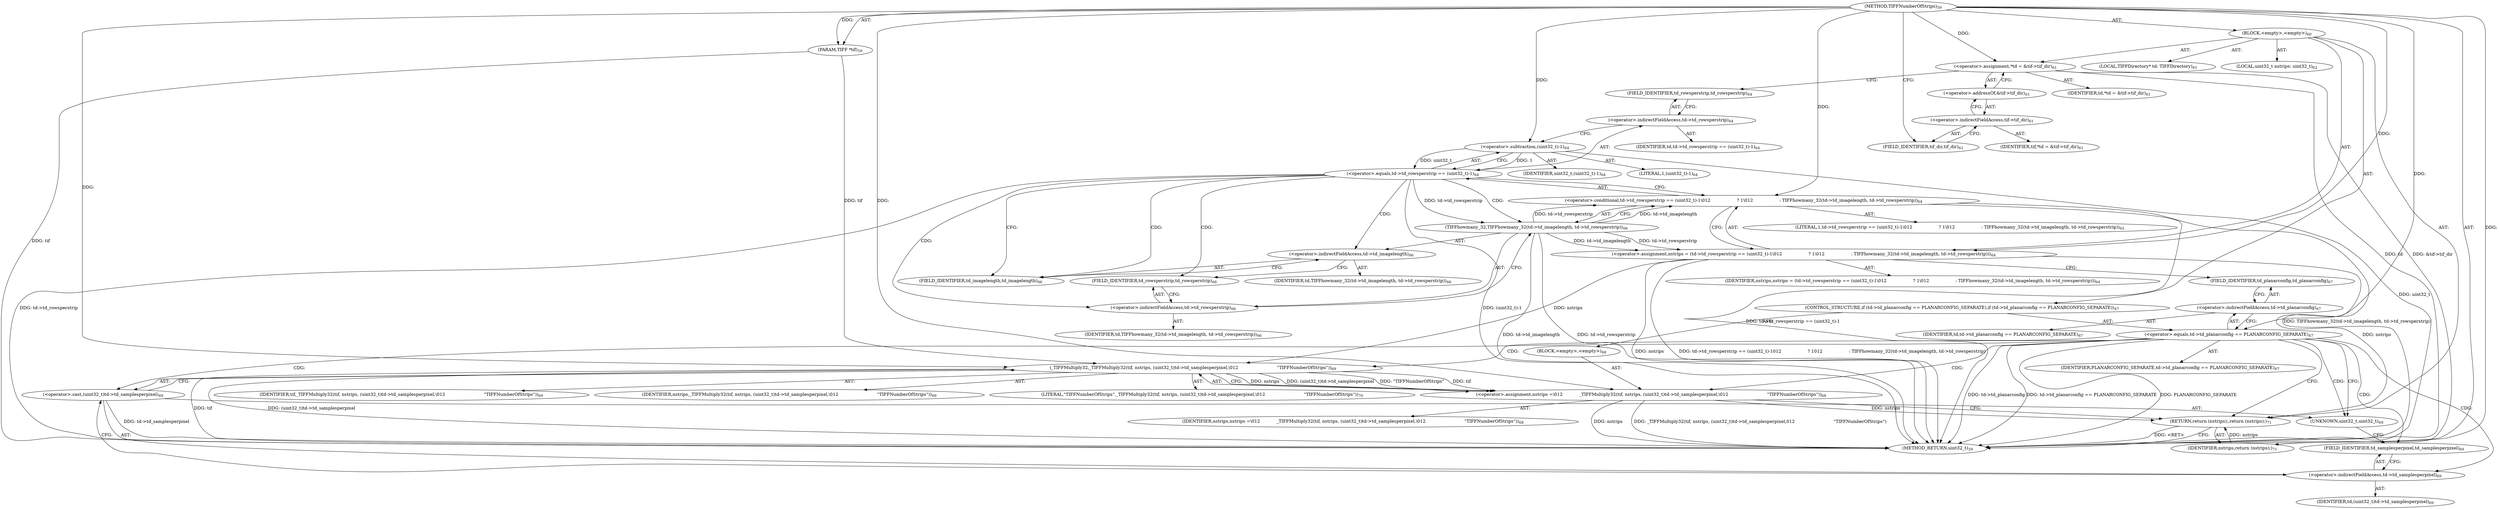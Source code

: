 digraph "TIFFNumberOfStrips" {  
"10982" [label = <(METHOD,TIFFNumberOfStrips)<SUB>59</SUB>> ]
"10983" [label = <(PARAM,TIFF *tif)<SUB>59</SUB>> ]
"10984" [label = <(BLOCK,&lt;empty&gt;,&lt;empty&gt;)<SUB>60</SUB>> ]
"10985" [label = <(LOCAL,TIFFDirectory* td: TIFFDirectory)<SUB>61</SUB>> ]
"10986" [label = <(&lt;operator&gt;.assignment,*td = &amp;tif-&gt;tif_dir)<SUB>61</SUB>> ]
"10987" [label = <(IDENTIFIER,td,*td = &amp;tif-&gt;tif_dir)<SUB>61</SUB>> ]
"10988" [label = <(&lt;operator&gt;.addressOf,&amp;tif-&gt;tif_dir)<SUB>61</SUB>> ]
"10989" [label = <(&lt;operator&gt;.indirectFieldAccess,tif-&gt;tif_dir)<SUB>61</SUB>> ]
"10990" [label = <(IDENTIFIER,tif,*td = &amp;tif-&gt;tif_dir)<SUB>61</SUB>> ]
"10991" [label = <(FIELD_IDENTIFIER,tif_dir,tif_dir)<SUB>61</SUB>> ]
"10992" [label = <(LOCAL,uint32_t nstrips: uint32_t)<SUB>62</SUB>> ]
"10993" [label = <(&lt;operator&gt;.assignment,nstrips = (td-&gt;td_rowsperstrip == (uint32_t)-1\012                   ? 1\012                   : TIFFhowmany_32(td-&gt;td_imagelength, td-&gt;td_rowsperstrip)))<SUB>64</SUB>> ]
"10994" [label = <(IDENTIFIER,nstrips,nstrips = (td-&gt;td_rowsperstrip == (uint32_t)-1\012                   ? 1\012                   : TIFFhowmany_32(td-&gt;td_imagelength, td-&gt;td_rowsperstrip)))<SUB>64</SUB>> ]
"10995" [label = <(&lt;operator&gt;.conditional,td-&gt;td_rowsperstrip == (uint32_t)-1\012                   ? 1\012                   : TIFFhowmany_32(td-&gt;td_imagelength, td-&gt;td_rowsperstrip))<SUB>64</SUB>> ]
"10996" [label = <(&lt;operator&gt;.equals,td-&gt;td_rowsperstrip == (uint32_t)-1)<SUB>64</SUB>> ]
"10997" [label = <(&lt;operator&gt;.indirectFieldAccess,td-&gt;td_rowsperstrip)<SUB>64</SUB>> ]
"10998" [label = <(IDENTIFIER,td,td-&gt;td_rowsperstrip == (uint32_t)-1)<SUB>64</SUB>> ]
"10999" [label = <(FIELD_IDENTIFIER,td_rowsperstrip,td_rowsperstrip)<SUB>64</SUB>> ]
"11000" [label = <(&lt;operator&gt;.subtraction,(uint32_t)-1)<SUB>64</SUB>> ]
"11001" [label = <(IDENTIFIER,uint32_t,(uint32_t)-1)<SUB>64</SUB>> ]
"11002" [label = <(LITERAL,1,(uint32_t)-1)<SUB>64</SUB>> ]
"11003" [label = <(LITERAL,1,td-&gt;td_rowsperstrip == (uint32_t)-1\012                   ? 1\012                   : TIFFhowmany_32(td-&gt;td_imagelength, td-&gt;td_rowsperstrip))<SUB>65</SUB>> ]
"11004" [label = <(TIFFhowmany_32,TIFFhowmany_32(td-&gt;td_imagelength, td-&gt;td_rowsperstrip))<SUB>66</SUB>> ]
"11005" [label = <(&lt;operator&gt;.indirectFieldAccess,td-&gt;td_imagelength)<SUB>66</SUB>> ]
"11006" [label = <(IDENTIFIER,td,TIFFhowmany_32(td-&gt;td_imagelength, td-&gt;td_rowsperstrip))<SUB>66</SUB>> ]
"11007" [label = <(FIELD_IDENTIFIER,td_imagelength,td_imagelength)<SUB>66</SUB>> ]
"11008" [label = <(&lt;operator&gt;.indirectFieldAccess,td-&gt;td_rowsperstrip)<SUB>66</SUB>> ]
"11009" [label = <(IDENTIFIER,td,TIFFhowmany_32(td-&gt;td_imagelength, td-&gt;td_rowsperstrip))<SUB>66</SUB>> ]
"11010" [label = <(FIELD_IDENTIFIER,td_rowsperstrip,td_rowsperstrip)<SUB>66</SUB>> ]
"11011" [label = <(CONTROL_STRUCTURE,if (td-&gt;td_planarconfig == PLANARCONFIG_SEPARATE),if (td-&gt;td_planarconfig == PLANARCONFIG_SEPARATE))<SUB>67</SUB>> ]
"11012" [label = <(&lt;operator&gt;.equals,td-&gt;td_planarconfig == PLANARCONFIG_SEPARATE)<SUB>67</SUB>> ]
"11013" [label = <(&lt;operator&gt;.indirectFieldAccess,td-&gt;td_planarconfig)<SUB>67</SUB>> ]
"11014" [label = <(IDENTIFIER,td,td-&gt;td_planarconfig == PLANARCONFIG_SEPARATE)<SUB>67</SUB>> ]
"11015" [label = <(FIELD_IDENTIFIER,td_planarconfig,td_planarconfig)<SUB>67</SUB>> ]
"11016" [label = <(IDENTIFIER,PLANARCONFIG_SEPARATE,td-&gt;td_planarconfig == PLANARCONFIG_SEPARATE)<SUB>67</SUB>> ]
"11017" [label = <(BLOCK,&lt;empty&gt;,&lt;empty&gt;)<SUB>68</SUB>> ]
"11018" [label = <(&lt;operator&gt;.assignment,nstrips =\012            _TIFFMultiply32(tif, nstrips, (uint32_t)td-&gt;td_samplesperpixel,\012                            &quot;TIFFNumberOfStrips&quot;))<SUB>68</SUB>> ]
"11019" [label = <(IDENTIFIER,nstrips,nstrips =\012            _TIFFMultiply32(tif, nstrips, (uint32_t)td-&gt;td_samplesperpixel,\012                            &quot;TIFFNumberOfStrips&quot;))<SUB>68</SUB>> ]
"11020" [label = <(_TIFFMultiply32,_TIFFMultiply32(tif, nstrips, (uint32_t)td-&gt;td_samplesperpixel,\012                            &quot;TIFFNumberOfStrips&quot;))<SUB>69</SUB>> ]
"11021" [label = <(IDENTIFIER,tif,_TIFFMultiply32(tif, nstrips, (uint32_t)td-&gt;td_samplesperpixel,\012                            &quot;TIFFNumberOfStrips&quot;))<SUB>69</SUB>> ]
"11022" [label = <(IDENTIFIER,nstrips,_TIFFMultiply32(tif, nstrips, (uint32_t)td-&gt;td_samplesperpixel,\012                            &quot;TIFFNumberOfStrips&quot;))<SUB>69</SUB>> ]
"11023" [label = <(&lt;operator&gt;.cast,(uint32_t)td-&gt;td_samplesperpixel)<SUB>69</SUB>> ]
"11024" [label = <(UNKNOWN,uint32_t,uint32_t)<SUB>69</SUB>> ]
"11025" [label = <(&lt;operator&gt;.indirectFieldAccess,td-&gt;td_samplesperpixel)<SUB>69</SUB>> ]
"11026" [label = <(IDENTIFIER,td,(uint32_t)td-&gt;td_samplesperpixel)<SUB>69</SUB>> ]
"11027" [label = <(FIELD_IDENTIFIER,td_samplesperpixel,td_samplesperpixel)<SUB>69</SUB>> ]
"11028" [label = <(LITERAL,&quot;TIFFNumberOfStrips&quot;,_TIFFMultiply32(tif, nstrips, (uint32_t)td-&gt;td_samplesperpixel,\012                            &quot;TIFFNumberOfStrips&quot;))<SUB>70</SUB>> ]
"11029" [label = <(RETURN,return (nstrips);,return (nstrips);)<SUB>71</SUB>> ]
"11030" [label = <(IDENTIFIER,nstrips,return (nstrips);)<SUB>71</SUB>> ]
"11031" [label = <(METHOD_RETURN,uint32_t)<SUB>59</SUB>> ]
  "10982" -> "10983"  [ label = "AST: "] 
  "10982" -> "10984"  [ label = "AST: "] 
  "10982" -> "11031"  [ label = "AST: "] 
  "10984" -> "10985"  [ label = "AST: "] 
  "10984" -> "10986"  [ label = "AST: "] 
  "10984" -> "10992"  [ label = "AST: "] 
  "10984" -> "10993"  [ label = "AST: "] 
  "10984" -> "11011"  [ label = "AST: "] 
  "10984" -> "11029"  [ label = "AST: "] 
  "10986" -> "10987"  [ label = "AST: "] 
  "10986" -> "10988"  [ label = "AST: "] 
  "10988" -> "10989"  [ label = "AST: "] 
  "10989" -> "10990"  [ label = "AST: "] 
  "10989" -> "10991"  [ label = "AST: "] 
  "10993" -> "10994"  [ label = "AST: "] 
  "10993" -> "10995"  [ label = "AST: "] 
  "10995" -> "10996"  [ label = "AST: "] 
  "10995" -> "11003"  [ label = "AST: "] 
  "10995" -> "11004"  [ label = "AST: "] 
  "10996" -> "10997"  [ label = "AST: "] 
  "10996" -> "11000"  [ label = "AST: "] 
  "10997" -> "10998"  [ label = "AST: "] 
  "10997" -> "10999"  [ label = "AST: "] 
  "11000" -> "11001"  [ label = "AST: "] 
  "11000" -> "11002"  [ label = "AST: "] 
  "11004" -> "11005"  [ label = "AST: "] 
  "11004" -> "11008"  [ label = "AST: "] 
  "11005" -> "11006"  [ label = "AST: "] 
  "11005" -> "11007"  [ label = "AST: "] 
  "11008" -> "11009"  [ label = "AST: "] 
  "11008" -> "11010"  [ label = "AST: "] 
  "11011" -> "11012"  [ label = "AST: "] 
  "11011" -> "11017"  [ label = "AST: "] 
  "11012" -> "11013"  [ label = "AST: "] 
  "11012" -> "11016"  [ label = "AST: "] 
  "11013" -> "11014"  [ label = "AST: "] 
  "11013" -> "11015"  [ label = "AST: "] 
  "11017" -> "11018"  [ label = "AST: "] 
  "11018" -> "11019"  [ label = "AST: "] 
  "11018" -> "11020"  [ label = "AST: "] 
  "11020" -> "11021"  [ label = "AST: "] 
  "11020" -> "11022"  [ label = "AST: "] 
  "11020" -> "11023"  [ label = "AST: "] 
  "11020" -> "11028"  [ label = "AST: "] 
  "11023" -> "11024"  [ label = "AST: "] 
  "11023" -> "11025"  [ label = "AST: "] 
  "11025" -> "11026"  [ label = "AST: "] 
  "11025" -> "11027"  [ label = "AST: "] 
  "11029" -> "11030"  [ label = "AST: "] 
  "10986" -> "10999"  [ label = "CFG: "] 
  "10993" -> "11015"  [ label = "CFG: "] 
  "11029" -> "11031"  [ label = "CFG: "] 
  "10988" -> "10986"  [ label = "CFG: "] 
  "10995" -> "10993"  [ label = "CFG: "] 
  "11012" -> "11024"  [ label = "CFG: "] 
  "11012" -> "11029"  [ label = "CFG: "] 
  "10989" -> "10988"  [ label = "CFG: "] 
  "10996" -> "10995"  [ label = "CFG: "] 
  "10996" -> "11007"  [ label = "CFG: "] 
  "11004" -> "10995"  [ label = "CFG: "] 
  "11013" -> "11012"  [ label = "CFG: "] 
  "11018" -> "11029"  [ label = "CFG: "] 
  "10991" -> "10989"  [ label = "CFG: "] 
  "10997" -> "11000"  [ label = "CFG: "] 
  "11000" -> "10996"  [ label = "CFG: "] 
  "11005" -> "11010"  [ label = "CFG: "] 
  "11008" -> "11004"  [ label = "CFG: "] 
  "11015" -> "11013"  [ label = "CFG: "] 
  "11020" -> "11018"  [ label = "CFG: "] 
  "10999" -> "10997"  [ label = "CFG: "] 
  "11007" -> "11005"  [ label = "CFG: "] 
  "11010" -> "11008"  [ label = "CFG: "] 
  "11023" -> "11020"  [ label = "CFG: "] 
  "11024" -> "11027"  [ label = "CFG: "] 
  "11025" -> "11023"  [ label = "CFG: "] 
  "11027" -> "11025"  [ label = "CFG: "] 
  "10982" -> "10991"  [ label = "CFG: "] 
  "11029" -> "11031"  [ label = "DDG: &lt;RET&gt;"] 
  "10983" -> "11031"  [ label = "DDG: tif"] 
  "10986" -> "11031"  [ label = "DDG: td"] 
  "10986" -> "11031"  [ label = "DDG: &amp;tif-&gt;tif_dir"] 
  "10993" -> "11031"  [ label = "DDG: nstrips"] 
  "10996" -> "11031"  [ label = "DDG: td-&gt;td_rowsperstrip"] 
  "10996" -> "11031"  [ label = "DDG: (uint32_t)-1"] 
  "10995" -> "11031"  [ label = "DDG: td-&gt;td_rowsperstrip == (uint32_t)-1"] 
  "11004" -> "11031"  [ label = "DDG: td-&gt;td_imagelength"] 
  "11004" -> "11031"  [ label = "DDG: td-&gt;td_rowsperstrip"] 
  "10995" -> "11031"  [ label = "DDG: TIFFhowmany_32(td-&gt;td_imagelength, td-&gt;td_rowsperstrip)"] 
  "10993" -> "11031"  [ label = "DDG: td-&gt;td_rowsperstrip == (uint32_t)-1\012                   ? 1\012                   : TIFFhowmany_32(td-&gt;td_imagelength, td-&gt;td_rowsperstrip)"] 
  "11012" -> "11031"  [ label = "DDG: td-&gt;td_planarconfig"] 
  "11012" -> "11031"  [ label = "DDG: td-&gt;td_planarconfig == PLANARCONFIG_SEPARATE"] 
  "11018" -> "11031"  [ label = "DDG: nstrips"] 
  "11020" -> "11031"  [ label = "DDG: tif"] 
  "11023" -> "11031"  [ label = "DDG: td-&gt;td_samplesperpixel"] 
  "11020" -> "11031"  [ label = "DDG: (uint32_t)td-&gt;td_samplesperpixel"] 
  "11018" -> "11031"  [ label = "DDG: _TIFFMultiply32(tif, nstrips, (uint32_t)td-&gt;td_samplesperpixel,\012                            &quot;TIFFNumberOfStrips&quot;)"] 
  "11012" -> "11031"  [ label = "DDG: PLANARCONFIG_SEPARATE"] 
  "11000" -> "11031"  [ label = "DDG: uint32_t"] 
  "10982" -> "10983"  [ label = "DDG: "] 
  "10982" -> "10993"  [ label = "DDG: "] 
  "11004" -> "10993"  [ label = "DDG: td-&gt;td_imagelength"] 
  "11004" -> "10993"  [ label = "DDG: td-&gt;td_rowsperstrip"] 
  "11030" -> "11029"  [ label = "DDG: nstrips"] 
  "10993" -> "11029"  [ label = "DDG: nstrips"] 
  "11018" -> "11029"  [ label = "DDG: nstrips"] 
  "10982" -> "10986"  [ label = "DDG: "] 
  "10982" -> "11030"  [ label = "DDG: "] 
  "10982" -> "10995"  [ label = "DDG: "] 
  "11004" -> "10995"  [ label = "DDG: td-&gt;td_imagelength"] 
  "11004" -> "10995"  [ label = "DDG: td-&gt;td_rowsperstrip"] 
  "10982" -> "11012"  [ label = "DDG: "] 
  "11020" -> "11018"  [ label = "DDG: tif"] 
  "11020" -> "11018"  [ label = "DDG: nstrips"] 
  "11020" -> "11018"  [ label = "DDG: (uint32_t)td-&gt;td_samplesperpixel"] 
  "11020" -> "11018"  [ label = "DDG: &quot;TIFFNumberOfStrips&quot;"] 
  "11000" -> "10996"  [ label = "DDG: uint32_t"] 
  "11000" -> "10996"  [ label = "DDG: 1"] 
  "10996" -> "11004"  [ label = "DDG: td-&gt;td_rowsperstrip"] 
  "10982" -> "11018"  [ label = "DDG: "] 
  "10982" -> "11000"  [ label = "DDG: "] 
  "10983" -> "11020"  [ label = "DDG: tif"] 
  "10982" -> "11020"  [ label = "DDG: "] 
  "10993" -> "11020"  [ label = "DDG: nstrips"] 
  "11012" -> "11027"  [ label = "CDG: "] 
  "11012" -> "11020"  [ label = "CDG: "] 
  "11012" -> "11018"  [ label = "CDG: "] 
  "11012" -> "11025"  [ label = "CDG: "] 
  "11012" -> "11023"  [ label = "CDG: "] 
  "11012" -> "11024"  [ label = "CDG: "] 
  "10996" -> "11005"  [ label = "CDG: "] 
  "10996" -> "11008"  [ label = "CDG: "] 
  "10996" -> "11007"  [ label = "CDG: "] 
  "10996" -> "11004"  [ label = "CDG: "] 
  "10996" -> "11010"  [ label = "CDG: "] 
}
